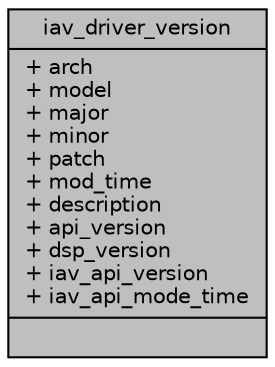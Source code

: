 digraph "iav_driver_version"
{
 // INTERACTIVE_SVG=YES
 // LATEX_PDF_SIZE
  bgcolor="transparent";
  edge [fontname="Helvetica",fontsize="10",labelfontname="Helvetica",labelfontsize="10"];
  node [fontname="Helvetica",fontsize="10",shape=record];
  Node1 [label="{iav_driver_version\n|+ arch\l+ model\l+ major\l+ minor\l+ patch\l+ mod_time\l+ description\l+ api_version\l+ dsp_version\l+ iav_api_version\l+ iav_api_mode_time\l|}",height=0.2,width=0.4,color="black", fillcolor="grey75", style="filled", fontcolor="black",tooltip=" "];
}
